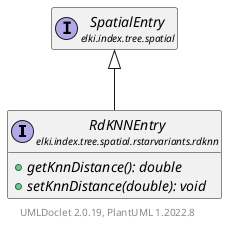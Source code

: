 @startuml
    remove .*\.(Instance|Par|Parameterizer|Factory)$
    set namespaceSeparator none
    hide empty fields
    hide empty methods

    interface "<size:14>RdKNNEntry\n<size:10>elki.index.tree.spatial.rstarvariants.rdknn" as elki.index.tree.spatial.rstarvariants.rdknn.RdKNNEntry [[RdKNNEntry.html]] {
        {abstract} +getKnnDistance(): double
        {abstract} +setKnnDistance(double): void
    }

    interface "<size:14>SpatialEntry\n<size:10>elki.index.tree.spatial" as elki.index.tree.spatial.SpatialEntry [[../../SpatialEntry.html]]

    elki.index.tree.spatial.SpatialEntry <|-- elki.index.tree.spatial.rstarvariants.rdknn.RdKNNEntry

    center footer UMLDoclet 2.0.19, PlantUML 1.2022.8
@enduml
